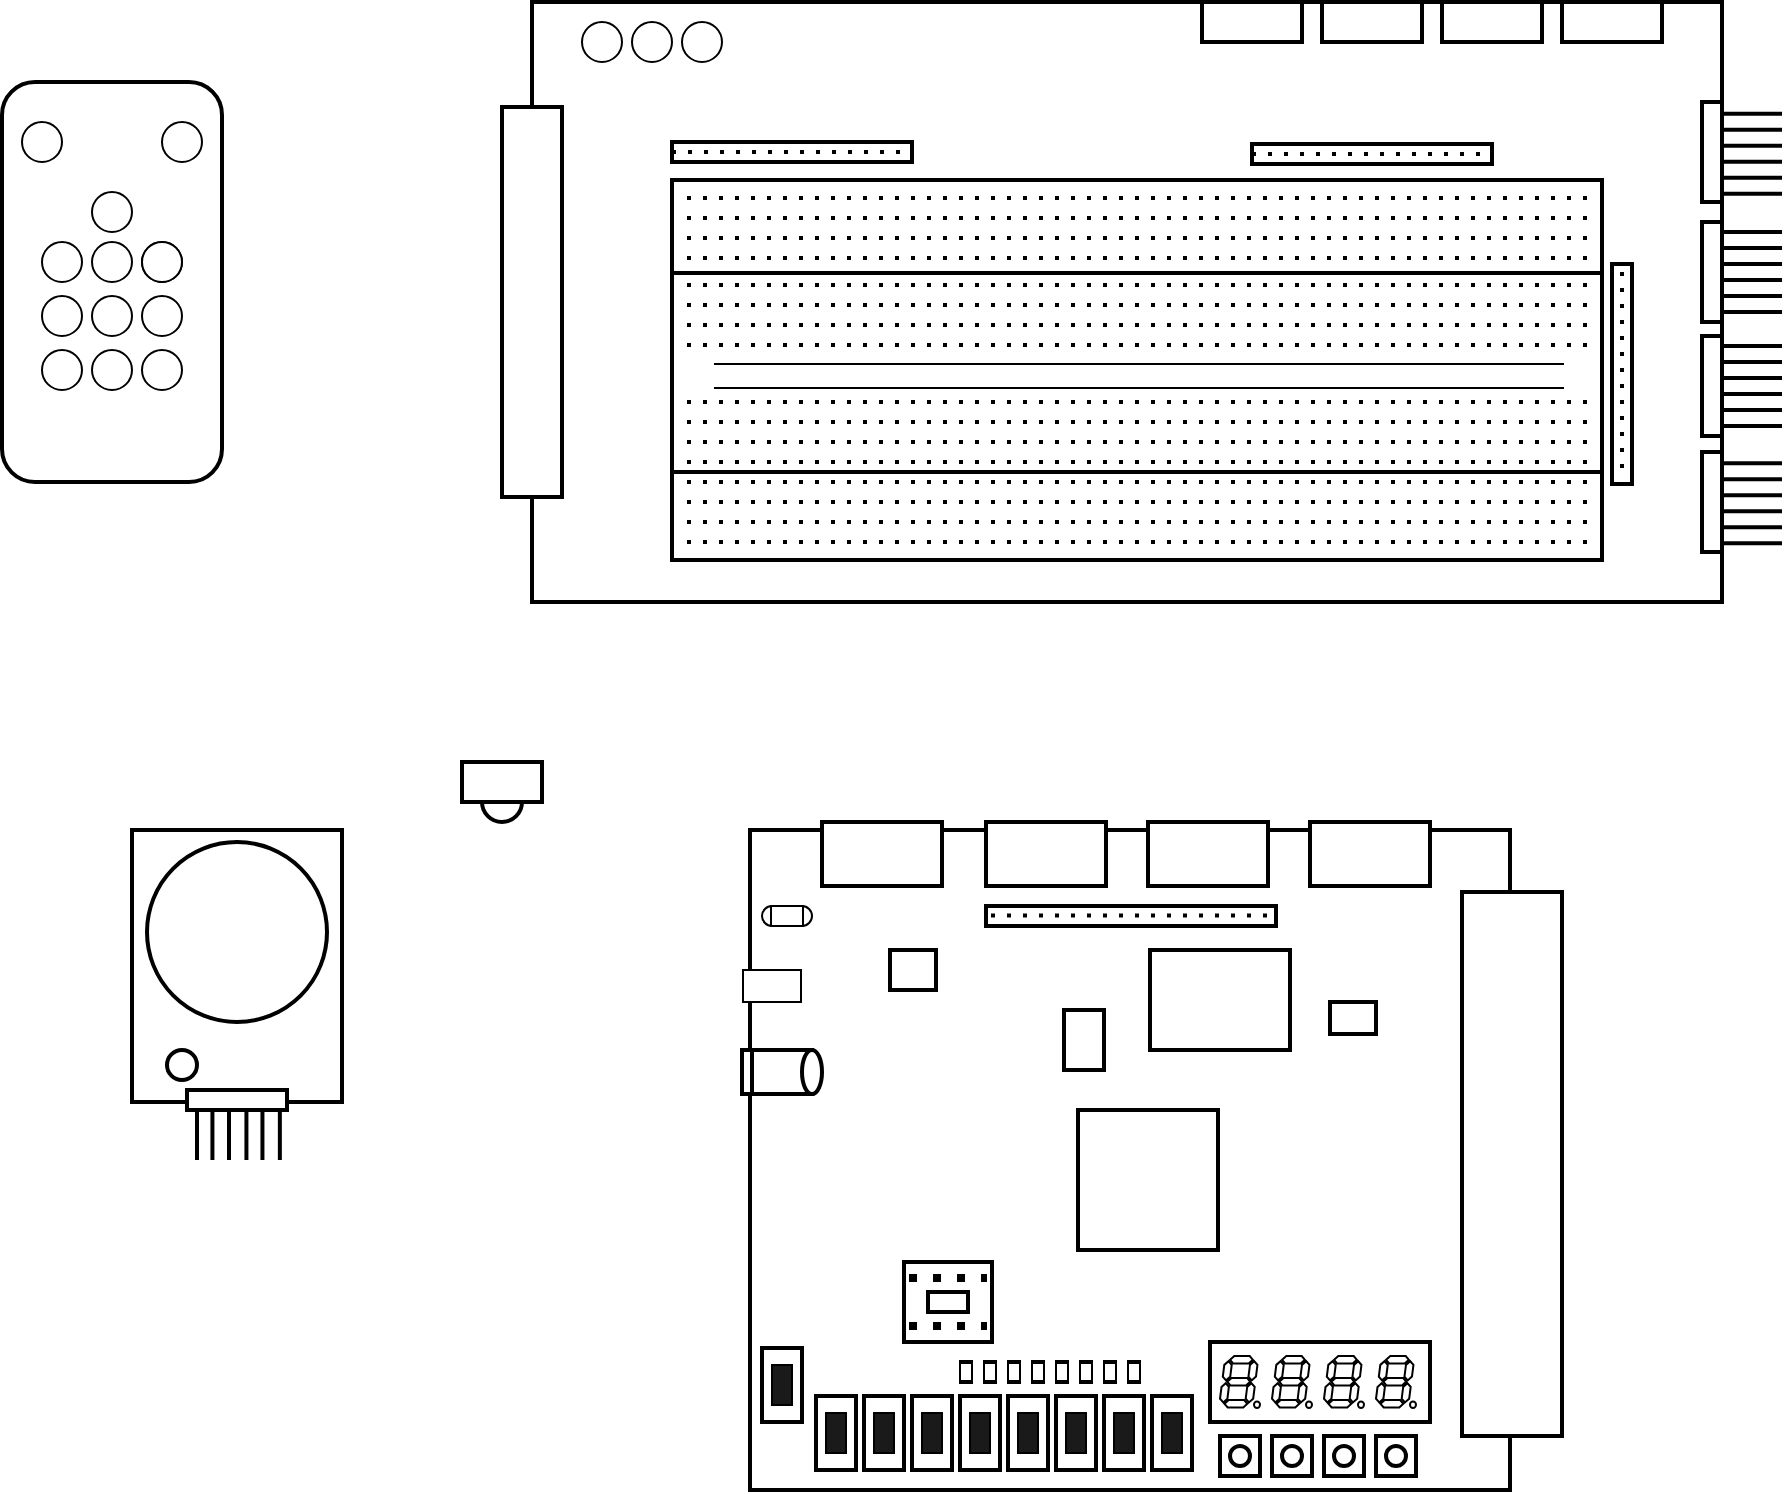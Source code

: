 <mxfile version="13.7.3" type="device" pages="4"><diagram id="9AZmnFY1PLq6B0fBrY1i" name="Components"><mxGraphModel dx="813" dy="470" grid="1" gridSize="10" guides="1" tooltips="1" connect="1" arrows="1" fold="1" page="1" pageScale="1" pageWidth="850" pageHeight="1100" math="0" shadow="0"><root><mxCell id="0"/><mxCell id="1" parent="0"/><mxCell id="tXa_alrOoQikbZJJ1881-194" value="" style="group" vertex="1" connectable="0" parent="1"><mxGeometry x="330" y="480" width="40" height="30" as="geometry"/></mxCell><mxCell id="tXa_alrOoQikbZJJ1881-193" value="" style="ellipse;whiteSpace=wrap;html=1;aspect=fixed;strokeWidth=2;fillColor=#FFFFFF;" vertex="1" parent="tXa_alrOoQikbZJJ1881-194"><mxGeometry x="10" y="10" width="20" height="20" as="geometry"/></mxCell><mxCell id="tXa_alrOoQikbZJJ1881-192" value="" style="rounded=0;whiteSpace=wrap;html=1;strokeWidth=2;fillColor=#FFFFFF;" vertex="1" parent="tXa_alrOoQikbZJJ1881-194"><mxGeometry width="40" height="20" as="geometry"/></mxCell><mxCell id="tXa_alrOoQikbZJJ1881-195" value="" style="group" vertex="1" connectable="0" parent="1"><mxGeometry x="165" y="514" width="105" height="165" as="geometry"/></mxCell><mxCell id="tXa_alrOoQikbZJJ1881-181" value="" style="rounded=0;whiteSpace=wrap;html=1;strokeWidth=2;fillColor=#FFFFFF;" vertex="1" parent="tXa_alrOoQikbZJJ1881-195"><mxGeometry width="105" height="136" as="geometry"/></mxCell><mxCell id="tXa_alrOoQikbZJJ1881-182" value="" style="ellipse;whiteSpace=wrap;html=1;aspect=fixed;strokeWidth=2;fillColor=#FFFFFF;" vertex="1" parent="tXa_alrOoQikbZJJ1881-195"><mxGeometry x="7.5" y="6" width="90" height="90" as="geometry"/></mxCell><mxCell id="tXa_alrOoQikbZJJ1881-183" value="" style="ellipse;whiteSpace=wrap;html=1;aspect=fixed;strokeWidth=2;fillColor=#FFFFFF;" vertex="1" parent="tXa_alrOoQikbZJJ1881-195"><mxGeometry x="17.5" y="110" width="15" height="15" as="geometry"/></mxCell><mxCell id="tXa_alrOoQikbZJJ1881-186" value="" style="endArrow=none;html=1;strokeWidth=2;" edge="1" parent="tXa_alrOoQikbZJJ1881-195"><mxGeometry width="50" height="50" relative="1" as="geometry"><mxPoint x="32.5" y="165" as="sourcePoint"/><mxPoint x="32.5" y="135" as="targetPoint"/></mxGeometry></mxCell><mxCell id="tXa_alrOoQikbZJJ1881-187" value="" style="endArrow=none;html=1;strokeWidth=2;" edge="1" parent="tXa_alrOoQikbZJJ1881-195"><mxGeometry width="50" height="50" relative="1" as="geometry"><mxPoint x="40.21" y="165" as="sourcePoint"/><mxPoint x="40.21" y="135" as="targetPoint"/></mxGeometry></mxCell><mxCell id="tXa_alrOoQikbZJJ1881-188" value="" style="endArrow=none;html=1;strokeWidth=2;" edge="1" parent="tXa_alrOoQikbZJJ1881-195"><mxGeometry width="50" height="50" relative="1" as="geometry"><mxPoint x="48.5" y="165" as="sourcePoint"/><mxPoint x="48.5" y="135" as="targetPoint"/></mxGeometry></mxCell><mxCell id="tXa_alrOoQikbZJJ1881-189" value="" style="endArrow=none;html=1;strokeWidth=2;" edge="1" parent="tXa_alrOoQikbZJJ1881-195"><mxGeometry width="50" height="50" relative="1" as="geometry"><mxPoint x="57.21" y="165" as="sourcePoint"/><mxPoint x="57.21" y="135" as="targetPoint"/></mxGeometry></mxCell><mxCell id="tXa_alrOoQikbZJJ1881-190" value="" style="endArrow=none;html=1;strokeWidth=2;" edge="1" parent="tXa_alrOoQikbZJJ1881-195"><mxGeometry width="50" height="50" relative="1" as="geometry"><mxPoint x="65.22" y="165" as="sourcePoint"/><mxPoint x="65.22" y="135" as="targetPoint"/></mxGeometry></mxCell><mxCell id="tXa_alrOoQikbZJJ1881-191" value="" style="endArrow=none;html=1;strokeWidth=2;" edge="1" parent="tXa_alrOoQikbZJJ1881-195"><mxGeometry width="50" height="50" relative="1" as="geometry"><mxPoint x="73.93" y="165" as="sourcePoint"/><mxPoint x="73.93" y="135" as="targetPoint"/></mxGeometry></mxCell><mxCell id="tXa_alrOoQikbZJJ1881-184" value="" style="rounded=0;whiteSpace=wrap;html=1;strokeWidth=2;fillColor=#FFFFFF;" vertex="1" parent="tXa_alrOoQikbZJJ1881-195"><mxGeometry x="27.5" y="130" width="50" height="10" as="geometry"/></mxCell><mxCell id="tXa_alrOoQikbZJJ1881-196" value="" style="group" vertex="1" connectable="0" parent="1"><mxGeometry x="100" y="140" width="110" height="200" as="geometry"/></mxCell><mxCell id="tXa_alrOoQikbZJJ1881-3" value="" style="rounded=1;whiteSpace=wrap;html=1;strokeWidth=2;" vertex="1" parent="tXa_alrOoQikbZJJ1881-196"><mxGeometry width="110" height="200" as="geometry"/></mxCell><mxCell id="tXa_alrOoQikbZJJ1881-4" value="" style="ellipse;whiteSpace=wrap;html=1;aspect=fixed;" vertex="1" parent="tXa_alrOoQikbZJJ1881-196"><mxGeometry x="10" y="20" width="20" height="20" as="geometry"/></mxCell><mxCell id="tXa_alrOoQikbZJJ1881-5" value="" style="ellipse;whiteSpace=wrap;html=1;aspect=fixed;" vertex="1" parent="tXa_alrOoQikbZJJ1881-196"><mxGeometry x="80" y="20" width="20" height="20" as="geometry"/></mxCell><mxCell id="tXa_alrOoQikbZJJ1881-6" value="" style="ellipse;whiteSpace=wrap;html=1;aspect=fixed;" vertex="1" parent="tXa_alrOoQikbZJJ1881-196"><mxGeometry x="45" y="80" width="20" height="20" as="geometry"/></mxCell><mxCell id="tXa_alrOoQikbZJJ1881-7" value="" style="ellipse;whiteSpace=wrap;html=1;aspect=fixed;" vertex="1" parent="tXa_alrOoQikbZJJ1881-196"><mxGeometry x="45" y="55" width="20" height="20" as="geometry"/></mxCell><mxCell id="tXa_alrOoQikbZJJ1881-8" value="" style="ellipse;whiteSpace=wrap;html=1;aspect=fixed;" vertex="1" parent="tXa_alrOoQikbZJJ1881-196"><mxGeometry x="20" y="80" width="20" height="20" as="geometry"/></mxCell><mxCell id="tXa_alrOoQikbZJJ1881-9" value="" style="ellipse;whiteSpace=wrap;html=1;aspect=fixed;" vertex="1" parent="tXa_alrOoQikbZJJ1881-196"><mxGeometry x="70" y="80" width="20" height="20" as="geometry"/></mxCell><mxCell id="tXa_alrOoQikbZJJ1881-10" value="" style="ellipse;whiteSpace=wrap;html=1;aspect=fixed;" vertex="1" parent="tXa_alrOoQikbZJJ1881-196"><mxGeometry x="70" y="80" width="20" height="20" as="geometry"/></mxCell><mxCell id="tXa_alrOoQikbZJJ1881-11" value="" style="ellipse;whiteSpace=wrap;html=1;aspect=fixed;" vertex="1" parent="tXa_alrOoQikbZJJ1881-196"><mxGeometry x="45" y="107" width="20" height="20" as="geometry"/></mxCell><mxCell id="tXa_alrOoQikbZJJ1881-12" value="" style="ellipse;whiteSpace=wrap;html=1;aspect=fixed;" vertex="1" parent="tXa_alrOoQikbZJJ1881-196"><mxGeometry x="20" y="107" width="20" height="20" as="geometry"/></mxCell><mxCell id="tXa_alrOoQikbZJJ1881-13" value="" style="ellipse;whiteSpace=wrap;html=1;aspect=fixed;" vertex="1" parent="tXa_alrOoQikbZJJ1881-196"><mxGeometry x="70" y="107" width="20" height="20" as="geometry"/></mxCell><mxCell id="tXa_alrOoQikbZJJ1881-14" value="" style="ellipse;whiteSpace=wrap;html=1;aspect=fixed;" vertex="1" parent="tXa_alrOoQikbZJJ1881-196"><mxGeometry x="20" y="134" width="20" height="20" as="geometry"/></mxCell><mxCell id="tXa_alrOoQikbZJJ1881-15" value="" style="ellipse;whiteSpace=wrap;html=1;aspect=fixed;" vertex="1" parent="tXa_alrOoQikbZJJ1881-196"><mxGeometry x="45" y="134" width="20" height="20" as="geometry"/></mxCell><mxCell id="tXa_alrOoQikbZJJ1881-16" value="" style="ellipse;whiteSpace=wrap;html=1;aspect=fixed;" vertex="1" parent="tXa_alrOoQikbZJJ1881-196"><mxGeometry x="70" y="134" width="20" height="20" as="geometry"/></mxCell><mxCell id="tXa_alrOoQikbZJJ1881-197" value="" style="group" vertex="1" connectable="0" parent="1"><mxGeometry x="350" y="100" width="640" height="300" as="geometry"/></mxCell><mxCell id="tXa_alrOoQikbZJJ1881-17" value="" style="rounded=0;whiteSpace=wrap;html=1;strokeWidth=2;" vertex="1" parent="tXa_alrOoQikbZJJ1881-197"><mxGeometry x="15" width="595" height="300" as="geometry"/></mxCell><mxCell id="tXa_alrOoQikbZJJ1881-18" value="" style="rounded=0;whiteSpace=wrap;html=1;strokeWidth=2;" vertex="1" parent="tXa_alrOoQikbZJJ1881-197"><mxGeometry y="52.5" width="30" height="195" as="geometry"/></mxCell><mxCell id="tXa_alrOoQikbZJJ1881-19" value="" style="ellipse;whiteSpace=wrap;html=1;aspect=fixed;" vertex="1" parent="tXa_alrOoQikbZJJ1881-197"><mxGeometry x="40" y="10" width="20" height="20" as="geometry"/></mxCell><mxCell id="tXa_alrOoQikbZJJ1881-20" value="" style="ellipse;whiteSpace=wrap;html=1;aspect=fixed;" vertex="1" parent="tXa_alrOoQikbZJJ1881-197"><mxGeometry x="65" y="10" width="20" height="20" as="geometry"/></mxCell><mxCell id="tXa_alrOoQikbZJJ1881-21" value="" style="ellipse;whiteSpace=wrap;html=1;aspect=fixed;" vertex="1" parent="tXa_alrOoQikbZJJ1881-197"><mxGeometry x="90" y="10" width="20" height="20" as="geometry"/></mxCell><mxCell id="tXa_alrOoQikbZJJ1881-22" value="" style="rounded=0;whiteSpace=wrap;html=1;strokeWidth=2;" vertex="1" parent="tXa_alrOoQikbZJJ1881-197"><mxGeometry x="85" y="89" width="465" height="190" as="geometry"/></mxCell><mxCell id="tXa_alrOoQikbZJJ1881-23" value="" style="endArrow=none;html=1;" edge="1" parent="tXa_alrOoQikbZJJ1881-197"><mxGeometry width="50" height="50" relative="1" as="geometry"><mxPoint x="106" y="181" as="sourcePoint"/><mxPoint x="531" y="181" as="targetPoint"/></mxGeometry></mxCell><mxCell id="tXa_alrOoQikbZJJ1881-24" value="" style="endArrow=none;html=1;" edge="1" parent="tXa_alrOoQikbZJJ1881-197"><mxGeometry width="50" height="50" relative="1" as="geometry"><mxPoint x="106" y="193" as="sourcePoint"/><mxPoint x="531" y="193" as="targetPoint"/></mxGeometry></mxCell><mxCell id="tXa_alrOoQikbZJJ1881-25" value="" style="endArrow=none;dashed=1;html=1;dashPattern=1 3;strokeWidth=2;" edge="1" parent="tXa_alrOoQikbZJJ1881-197"><mxGeometry width="50" height="50" relative="1" as="geometry"><mxPoint x="92.5" y="98" as="sourcePoint"/><mxPoint x="542.5" y="98" as="targetPoint"/></mxGeometry></mxCell><mxCell id="tXa_alrOoQikbZJJ1881-26" value="" style="endArrow=none;dashed=1;html=1;dashPattern=1 3;strokeWidth=2;" edge="1" parent="tXa_alrOoQikbZJJ1881-197"><mxGeometry width="50" height="50" relative="1" as="geometry"><mxPoint x="92.5" y="108" as="sourcePoint"/><mxPoint x="542.5" y="108" as="targetPoint"/></mxGeometry></mxCell><mxCell id="tXa_alrOoQikbZJJ1881-27" value="" style="endArrow=none;dashed=1;html=1;dashPattern=1 3;strokeWidth=2;" edge="1" parent="tXa_alrOoQikbZJJ1881-197"><mxGeometry width="50" height="50" relative="1" as="geometry"><mxPoint x="92.5" y="118" as="sourcePoint"/><mxPoint x="542.5" y="118" as="targetPoint"/></mxGeometry></mxCell><mxCell id="tXa_alrOoQikbZJJ1881-28" value="" style="endArrow=none;dashed=1;html=1;dashPattern=1 3;strokeWidth=2;" edge="1" parent="tXa_alrOoQikbZJJ1881-197"><mxGeometry width="50" height="50" relative="1" as="geometry"><mxPoint x="92.5" y="128" as="sourcePoint"/><mxPoint x="542.5" y="128" as="targetPoint"/></mxGeometry></mxCell><mxCell id="tXa_alrOoQikbZJJ1881-29" value="" style="endArrow=none;dashed=1;html=1;dashPattern=1 3;strokeWidth=2;" edge="1" parent="tXa_alrOoQikbZJJ1881-197"><mxGeometry width="50" height="50" relative="1" as="geometry"><mxPoint x="92.5" y="240" as="sourcePoint"/><mxPoint x="542.5" y="240" as="targetPoint"/></mxGeometry></mxCell><mxCell id="tXa_alrOoQikbZJJ1881-30" value="" style="endArrow=none;dashed=1;html=1;dashPattern=1 3;strokeWidth=2;" edge="1" parent="tXa_alrOoQikbZJJ1881-197"><mxGeometry width="50" height="50" relative="1" as="geometry"><mxPoint x="92.5" y="250" as="sourcePoint"/><mxPoint x="542.5" y="250" as="targetPoint"/></mxGeometry></mxCell><mxCell id="tXa_alrOoQikbZJJ1881-31" value="" style="endArrow=none;dashed=1;html=1;dashPattern=1 3;strokeWidth=2;" edge="1" parent="tXa_alrOoQikbZJJ1881-197"><mxGeometry width="50" height="50" relative="1" as="geometry"><mxPoint x="92.5" y="260" as="sourcePoint"/><mxPoint x="542.5" y="260" as="targetPoint"/></mxGeometry></mxCell><mxCell id="tXa_alrOoQikbZJJ1881-32" value="" style="endArrow=none;dashed=1;html=1;dashPattern=1 3;strokeWidth=2;" edge="1" parent="tXa_alrOoQikbZJJ1881-197"><mxGeometry width="50" height="50" relative="1" as="geometry"><mxPoint x="92.5" y="270" as="sourcePoint"/><mxPoint x="542.5" y="270" as="targetPoint"/></mxGeometry></mxCell><mxCell id="tXa_alrOoQikbZJJ1881-33" value="" style="endArrow=none;dashed=1;html=1;dashPattern=1 3;strokeWidth=2;" edge="1" parent="tXa_alrOoQikbZJJ1881-197"><mxGeometry width="50" height="50" relative="1" as="geometry"><mxPoint x="92.5" y="141.5" as="sourcePoint"/><mxPoint x="542.5" y="141.5" as="targetPoint"/></mxGeometry></mxCell><mxCell id="tXa_alrOoQikbZJJ1881-34" value="" style="endArrow=none;dashed=1;html=1;dashPattern=1 3;strokeWidth=2;" edge="1" parent="tXa_alrOoQikbZJJ1881-197"><mxGeometry width="50" height="50" relative="1" as="geometry"><mxPoint x="92.5" y="151.5" as="sourcePoint"/><mxPoint x="542.5" y="151.5" as="targetPoint"/></mxGeometry></mxCell><mxCell id="tXa_alrOoQikbZJJ1881-35" value="" style="endArrow=none;dashed=1;html=1;dashPattern=1 3;strokeWidth=2;" edge="1" parent="tXa_alrOoQikbZJJ1881-197"><mxGeometry width="50" height="50" relative="1" as="geometry"><mxPoint x="92.5" y="161.5" as="sourcePoint"/><mxPoint x="542.5" y="161.5" as="targetPoint"/></mxGeometry></mxCell><mxCell id="tXa_alrOoQikbZJJ1881-36" value="" style="endArrow=none;dashed=1;html=1;dashPattern=1 3;strokeWidth=2;" edge="1" parent="tXa_alrOoQikbZJJ1881-197"><mxGeometry width="50" height="50" relative="1" as="geometry"><mxPoint x="92.5" y="171.5" as="sourcePoint"/><mxPoint x="542.5" y="171.5" as="targetPoint"/></mxGeometry></mxCell><mxCell id="tXa_alrOoQikbZJJ1881-37" value="" style="endArrow=none;dashed=1;html=1;dashPattern=1 3;strokeWidth=2;" edge="1" parent="tXa_alrOoQikbZJJ1881-197"><mxGeometry width="50" height="50" relative="1" as="geometry"><mxPoint x="92.5" y="200" as="sourcePoint"/><mxPoint x="542.5" y="200" as="targetPoint"/></mxGeometry></mxCell><mxCell id="tXa_alrOoQikbZJJ1881-38" value="" style="endArrow=none;dashed=1;html=1;dashPattern=1 3;strokeWidth=2;" edge="1" parent="tXa_alrOoQikbZJJ1881-197"><mxGeometry width="50" height="50" relative="1" as="geometry"><mxPoint x="92.5" y="210" as="sourcePoint"/><mxPoint x="542.5" y="210" as="targetPoint"/></mxGeometry></mxCell><mxCell id="tXa_alrOoQikbZJJ1881-39" value="" style="endArrow=none;dashed=1;html=1;dashPattern=1 3;strokeWidth=2;" edge="1" parent="tXa_alrOoQikbZJJ1881-197"><mxGeometry width="50" height="50" relative="1" as="geometry"><mxPoint x="92.5" y="220" as="sourcePoint"/><mxPoint x="542.5" y="220" as="targetPoint"/></mxGeometry></mxCell><mxCell id="tXa_alrOoQikbZJJ1881-40" value="" style="endArrow=none;dashed=1;html=1;dashPattern=1 3;strokeWidth=2;" edge="1" parent="tXa_alrOoQikbZJJ1881-197"><mxGeometry width="50" height="50" relative="1" as="geometry"><mxPoint x="92.5" y="230" as="sourcePoint"/><mxPoint x="542.5" y="230" as="targetPoint"/></mxGeometry></mxCell><mxCell id="tXa_alrOoQikbZJJ1881-41" value="" style="endArrow=none;html=1;strokeWidth=2;endSize=6;" edge="1" parent="tXa_alrOoQikbZJJ1881-197"><mxGeometry width="50" height="50" relative="1" as="geometry"><mxPoint x="85" y="135.5" as="sourcePoint"/><mxPoint x="550" y="135.5" as="targetPoint"/></mxGeometry></mxCell><mxCell id="tXa_alrOoQikbZJJ1881-42" value="" style="endArrow=none;html=1;strokeWidth=2;endSize=6;" edge="1" parent="tXa_alrOoQikbZJJ1881-197"><mxGeometry width="50" height="50" relative="1" as="geometry"><mxPoint x="85" y="235" as="sourcePoint"/><mxPoint x="550" y="235" as="targetPoint"/></mxGeometry></mxCell><mxCell id="tXa_alrOoQikbZJJ1881-43" value="" style="rounded=0;whiteSpace=wrap;html=1;strokeWidth=2;" vertex="1" parent="tXa_alrOoQikbZJJ1881-197"><mxGeometry x="350" width="50" height="20" as="geometry"/></mxCell><mxCell id="tXa_alrOoQikbZJJ1881-44" value="" style="rounded=0;whiteSpace=wrap;html=1;strokeWidth=2;" vertex="1" parent="tXa_alrOoQikbZJJ1881-197"><mxGeometry x="410" width="50" height="20" as="geometry"/></mxCell><mxCell id="tXa_alrOoQikbZJJ1881-45" value="" style="rounded=0;whiteSpace=wrap;html=1;strokeWidth=2;" vertex="1" parent="tXa_alrOoQikbZJJ1881-197"><mxGeometry x="470" width="50" height="20" as="geometry"/></mxCell><mxCell id="tXa_alrOoQikbZJJ1881-46" value="" style="rounded=0;whiteSpace=wrap;html=1;strokeWidth=2;" vertex="1" parent="tXa_alrOoQikbZJJ1881-197"><mxGeometry x="530" width="50" height="20" as="geometry"/></mxCell><mxCell id="tXa_alrOoQikbZJJ1881-47" value="" style="rounded=0;whiteSpace=wrap;html=1;strokeWidth=2;" vertex="1" parent="tXa_alrOoQikbZJJ1881-197"><mxGeometry x="85" y="70" width="120" height="10" as="geometry"/></mxCell><mxCell id="tXa_alrOoQikbZJJ1881-48" value="" style="endArrow=none;dashed=1;html=1;dashPattern=1 3;strokeWidth=2;" edge="1" parent="tXa_alrOoQikbZJJ1881-197"><mxGeometry width="50" height="50" relative="1" as="geometry"><mxPoint x="85" y="75" as="sourcePoint"/><mxPoint x="205" y="75" as="targetPoint"/></mxGeometry></mxCell><mxCell id="tXa_alrOoQikbZJJ1881-49" value="" style="rounded=0;whiteSpace=wrap;html=1;strokeWidth=2;" vertex="1" parent="tXa_alrOoQikbZJJ1881-197"><mxGeometry x="375" y="71" width="120" height="10" as="geometry"/></mxCell><mxCell id="tXa_alrOoQikbZJJ1881-50" value="" style="endArrow=none;dashed=1;html=1;dashPattern=1 3;strokeWidth=2;" edge="1" parent="tXa_alrOoQikbZJJ1881-197"><mxGeometry width="50" height="50" relative="1" as="geometry"><mxPoint x="375" y="76" as="sourcePoint"/><mxPoint x="495" y="76" as="targetPoint"/></mxGeometry></mxCell><mxCell id="tXa_alrOoQikbZJJ1881-53" value="" style="rounded=0;whiteSpace=wrap;html=1;strokeWidth=2;" vertex="1" parent="tXa_alrOoQikbZJJ1881-197"><mxGeometry x="555" y="131" width="10" height="110" as="geometry"/></mxCell><mxCell id="tXa_alrOoQikbZJJ1881-54" value="" style="endArrow=none;dashed=1;html=1;dashPattern=1 3;strokeWidth=2;" edge="1" parent="tXa_alrOoQikbZJJ1881-197"><mxGeometry width="50" height="50" relative="1" as="geometry"><mxPoint x="560" y="135" as="sourcePoint"/><mxPoint x="560" y="235" as="targetPoint"/></mxGeometry></mxCell><mxCell id="tXa_alrOoQikbZJJ1881-55" value="" style="rounded=0;whiteSpace=wrap;html=1;strokeWidth=2;" vertex="1" parent="tXa_alrOoQikbZJJ1881-197"><mxGeometry x="600" y="50" width="10" height="50" as="geometry"/></mxCell><mxCell id="tXa_alrOoQikbZJJ1881-56" value="" style="rounded=0;whiteSpace=wrap;html=1;strokeWidth=2;" vertex="1" parent="tXa_alrOoQikbZJJ1881-197"><mxGeometry x="600" y="110" width="10" height="50" as="geometry"/></mxCell><mxCell id="tXa_alrOoQikbZJJ1881-57" value="" style="rounded=0;whiteSpace=wrap;html=1;strokeWidth=2;" vertex="1" parent="tXa_alrOoQikbZJJ1881-197"><mxGeometry x="600" y="167" width="10" height="50" as="geometry"/></mxCell><mxCell id="tXa_alrOoQikbZJJ1881-58" value="" style="rounded=0;whiteSpace=wrap;html=1;strokeWidth=2;" vertex="1" parent="tXa_alrOoQikbZJJ1881-197"><mxGeometry x="600" y="225" width="10" height="50" as="geometry"/></mxCell><mxCell id="tXa_alrOoQikbZJJ1881-64" value="" style="endArrow=none;html=1;strokeWidth=2;" edge="1" parent="tXa_alrOoQikbZJJ1881-197"><mxGeometry width="50" height="50" relative="1" as="geometry"><mxPoint x="610" y="230.66" as="sourcePoint"/><mxPoint x="640" y="230.66" as="targetPoint"/></mxGeometry></mxCell><mxCell id="tXa_alrOoQikbZJJ1881-65" value="" style="endArrow=none;html=1;strokeWidth=2;" edge="1" parent="tXa_alrOoQikbZJJ1881-197"><mxGeometry width="50" height="50" relative="1" as="geometry"><mxPoint x="610" y="238.66" as="sourcePoint"/><mxPoint x="640" y="238.66" as="targetPoint"/></mxGeometry></mxCell><mxCell id="tXa_alrOoQikbZJJ1881-66" value="" style="endArrow=none;html=1;strokeWidth=2;" edge="1" parent="tXa_alrOoQikbZJJ1881-197"><mxGeometry width="50" height="50" relative="1" as="geometry"><mxPoint x="610" y="246.66" as="sourcePoint"/><mxPoint x="640" y="246.66" as="targetPoint"/></mxGeometry></mxCell><mxCell id="tXa_alrOoQikbZJJ1881-67" value="" style="endArrow=none;html=1;strokeWidth=2;" edge="1" parent="tXa_alrOoQikbZJJ1881-197"><mxGeometry width="50" height="50" relative="1" as="geometry"><mxPoint x="610" y="254.66" as="sourcePoint"/><mxPoint x="640" y="254.66" as="targetPoint"/></mxGeometry></mxCell><mxCell id="tXa_alrOoQikbZJJ1881-69" value="" style="endArrow=none;html=1;strokeWidth=2;" edge="1" parent="tXa_alrOoQikbZJJ1881-197"><mxGeometry width="50" height="50" relative="1" as="geometry"><mxPoint x="610" y="262.66" as="sourcePoint"/><mxPoint x="640" y="262.66" as="targetPoint"/></mxGeometry></mxCell><mxCell id="tXa_alrOoQikbZJJ1881-70" value="" style="endArrow=none;html=1;strokeWidth=2;" edge="1" parent="tXa_alrOoQikbZJJ1881-197"><mxGeometry width="50" height="50" relative="1" as="geometry"><mxPoint x="610" y="270.66" as="sourcePoint"/><mxPoint x="640" y="270.66" as="targetPoint"/></mxGeometry></mxCell><mxCell id="tXa_alrOoQikbZJJ1881-71" value="" style="endArrow=none;html=1;strokeWidth=2;" edge="1" parent="tXa_alrOoQikbZJJ1881-197"><mxGeometry width="50" height="50" relative="1" as="geometry"><mxPoint x="610" y="172" as="sourcePoint"/><mxPoint x="640" y="172" as="targetPoint"/></mxGeometry></mxCell><mxCell id="tXa_alrOoQikbZJJ1881-72" value="" style="endArrow=none;html=1;strokeWidth=2;" edge="1" parent="tXa_alrOoQikbZJJ1881-197"><mxGeometry width="50" height="50" relative="1" as="geometry"><mxPoint x="610" y="180" as="sourcePoint"/><mxPoint x="640" y="180" as="targetPoint"/></mxGeometry></mxCell><mxCell id="tXa_alrOoQikbZJJ1881-73" value="" style="endArrow=none;html=1;strokeWidth=2;" edge="1" parent="tXa_alrOoQikbZJJ1881-197"><mxGeometry width="50" height="50" relative="1" as="geometry"><mxPoint x="610" y="188" as="sourcePoint"/><mxPoint x="640" y="188" as="targetPoint"/></mxGeometry></mxCell><mxCell id="tXa_alrOoQikbZJJ1881-74" value="" style="endArrow=none;html=1;strokeWidth=2;" edge="1" parent="tXa_alrOoQikbZJJ1881-197"><mxGeometry width="50" height="50" relative="1" as="geometry"><mxPoint x="610" y="196" as="sourcePoint"/><mxPoint x="640" y="196" as="targetPoint"/></mxGeometry></mxCell><mxCell id="tXa_alrOoQikbZJJ1881-75" value="" style="endArrow=none;html=1;strokeWidth=2;" edge="1" parent="tXa_alrOoQikbZJJ1881-197"><mxGeometry width="50" height="50" relative="1" as="geometry"><mxPoint x="610" y="204" as="sourcePoint"/><mxPoint x="640" y="204" as="targetPoint"/></mxGeometry></mxCell><mxCell id="tXa_alrOoQikbZJJ1881-76" value="" style="endArrow=none;html=1;strokeWidth=2;" edge="1" parent="tXa_alrOoQikbZJJ1881-197"><mxGeometry width="50" height="50" relative="1" as="geometry"><mxPoint x="610" y="212" as="sourcePoint"/><mxPoint x="640" y="212" as="targetPoint"/></mxGeometry></mxCell><mxCell id="tXa_alrOoQikbZJJ1881-77" value="" style="endArrow=none;html=1;strokeWidth=2;" edge="1" parent="tXa_alrOoQikbZJJ1881-197"><mxGeometry width="50" height="50" relative="1" as="geometry"><mxPoint x="610" y="115" as="sourcePoint"/><mxPoint x="640" y="115" as="targetPoint"/></mxGeometry></mxCell><mxCell id="tXa_alrOoQikbZJJ1881-78" value="" style="endArrow=none;html=1;strokeWidth=2;" edge="1" parent="tXa_alrOoQikbZJJ1881-197"><mxGeometry width="50" height="50" relative="1" as="geometry"><mxPoint x="610" y="123" as="sourcePoint"/><mxPoint x="640" y="123" as="targetPoint"/></mxGeometry></mxCell><mxCell id="tXa_alrOoQikbZJJ1881-79" value="" style="endArrow=none;html=1;strokeWidth=2;" edge="1" parent="tXa_alrOoQikbZJJ1881-197"><mxGeometry width="50" height="50" relative="1" as="geometry"><mxPoint x="610" y="131" as="sourcePoint"/><mxPoint x="640" y="131" as="targetPoint"/></mxGeometry></mxCell><mxCell id="tXa_alrOoQikbZJJ1881-80" value="" style="endArrow=none;html=1;strokeWidth=2;" edge="1" parent="tXa_alrOoQikbZJJ1881-197"><mxGeometry width="50" height="50" relative="1" as="geometry"><mxPoint x="610" y="139" as="sourcePoint"/><mxPoint x="640" y="139" as="targetPoint"/></mxGeometry></mxCell><mxCell id="tXa_alrOoQikbZJJ1881-81" value="" style="endArrow=none;html=1;strokeWidth=2;" edge="1" parent="tXa_alrOoQikbZJJ1881-197"><mxGeometry width="50" height="50" relative="1" as="geometry"><mxPoint x="610" y="147" as="sourcePoint"/><mxPoint x="640" y="147" as="targetPoint"/></mxGeometry></mxCell><mxCell id="tXa_alrOoQikbZJJ1881-82" value="" style="endArrow=none;html=1;strokeWidth=2;" edge="1" parent="tXa_alrOoQikbZJJ1881-197"><mxGeometry width="50" height="50" relative="1" as="geometry"><mxPoint x="610" y="155" as="sourcePoint"/><mxPoint x="640" y="155" as="targetPoint"/></mxGeometry></mxCell><mxCell id="tXa_alrOoQikbZJJ1881-83" value="" style="endArrow=none;html=1;strokeWidth=2;" edge="1" parent="tXa_alrOoQikbZJJ1881-197"><mxGeometry width="50" height="50" relative="1" as="geometry"><mxPoint x="610" y="55.83" as="sourcePoint"/><mxPoint x="640" y="55.83" as="targetPoint"/></mxGeometry></mxCell><mxCell id="tXa_alrOoQikbZJJ1881-84" value="" style="endArrow=none;html=1;strokeWidth=2;" edge="1" parent="tXa_alrOoQikbZJJ1881-197"><mxGeometry width="50" height="50" relative="1" as="geometry"><mxPoint x="610" y="63.83" as="sourcePoint"/><mxPoint x="640" y="63.83" as="targetPoint"/></mxGeometry></mxCell><mxCell id="tXa_alrOoQikbZJJ1881-85" value="" style="endArrow=none;html=1;strokeWidth=2;" edge="1" parent="tXa_alrOoQikbZJJ1881-197"><mxGeometry width="50" height="50" relative="1" as="geometry"><mxPoint x="610" y="71.83" as="sourcePoint"/><mxPoint x="640" y="71.83" as="targetPoint"/></mxGeometry></mxCell><mxCell id="tXa_alrOoQikbZJJ1881-86" value="" style="endArrow=none;html=1;strokeWidth=2;" edge="1" parent="tXa_alrOoQikbZJJ1881-197"><mxGeometry width="50" height="50" relative="1" as="geometry"><mxPoint x="610" y="79.83" as="sourcePoint"/><mxPoint x="640" y="79.83" as="targetPoint"/></mxGeometry></mxCell><mxCell id="tXa_alrOoQikbZJJ1881-87" value="" style="endArrow=none;html=1;strokeWidth=2;" edge="1" parent="tXa_alrOoQikbZJJ1881-197"><mxGeometry width="50" height="50" relative="1" as="geometry"><mxPoint x="610" y="87.83" as="sourcePoint"/><mxPoint x="640" y="87.83" as="targetPoint"/></mxGeometry></mxCell><mxCell id="tXa_alrOoQikbZJJ1881-88" value="" style="endArrow=none;html=1;strokeWidth=2;" edge="1" parent="tXa_alrOoQikbZJJ1881-197"><mxGeometry width="50" height="50" relative="1" as="geometry"><mxPoint x="610" y="95.83" as="sourcePoint"/><mxPoint x="640" y="95.83" as="targetPoint"/></mxGeometry></mxCell><mxCell id="sGymh8Shc3EywxP6117h-5" value="" style="group" vertex="1" connectable="0" parent="1"><mxGeometry x="470" y="510" width="410" height="334" as="geometry"/></mxCell><mxCell id="tXa_alrOoQikbZJJ1881-198" value="" style="group" vertex="1" connectable="0" parent="sGymh8Shc3EywxP6117h-5"><mxGeometry width="410" height="334" as="geometry"/></mxCell><mxCell id="tXa_alrOoQikbZJJ1881-90" value="" style="rounded=0;whiteSpace=wrap;html=1;strokeWidth=2;" vertex="1" parent="tXa_alrOoQikbZJJ1881-198"><mxGeometry x="4" y="4" width="380" height="330" as="geometry"/></mxCell><mxCell id="tXa_alrOoQikbZJJ1881-91" value="" style="rounded=0;whiteSpace=wrap;html=1;strokeWidth=2;" vertex="1" parent="tXa_alrOoQikbZJJ1881-198"><mxGeometry x="40" width="60" height="32" as="geometry"/></mxCell><mxCell id="tXa_alrOoQikbZJJ1881-95" value="" style="rounded=0;whiteSpace=wrap;html=1;strokeWidth=2;" vertex="1" parent="tXa_alrOoQikbZJJ1881-198"><mxGeometry x="122" width="60" height="32" as="geometry"/></mxCell><mxCell id="tXa_alrOoQikbZJJ1881-96" value="" style="rounded=0;whiteSpace=wrap;html=1;strokeWidth=2;" vertex="1" parent="tXa_alrOoQikbZJJ1881-198"><mxGeometry x="284" width="60" height="32" as="geometry"/></mxCell><mxCell id="tXa_alrOoQikbZJJ1881-97" value="" style="rounded=0;whiteSpace=wrap;html=1;strokeWidth=2;" vertex="1" parent="tXa_alrOoQikbZJJ1881-198"><mxGeometry x="203" width="60" height="32" as="geometry"/></mxCell><mxCell id="tXa_alrOoQikbZJJ1881-98" value="" style="rounded=0;whiteSpace=wrap;html=1;strokeWidth=2;" vertex="1" parent="tXa_alrOoQikbZJJ1881-198"><mxGeometry x="168" y="144" width="70" height="70" as="geometry"/></mxCell><mxCell id="tXa_alrOoQikbZJJ1881-99" value="" style="rounded=0;whiteSpace=wrap;html=1;strokeWidth=2;" vertex="1" parent="tXa_alrOoQikbZJJ1881-198"><mxGeometry x="122" y="42" width="145" height="10" as="geometry"/></mxCell><mxCell id="tXa_alrOoQikbZJJ1881-100" value="" style="endArrow=none;dashed=1;html=1;dashPattern=1 3;strokeWidth=2;" edge="1" parent="tXa_alrOoQikbZJJ1881-198"><mxGeometry width="50" height="50" relative="1" as="geometry"><mxPoint x="124.5" y="46.76" as="sourcePoint"/><mxPoint x="264.5" y="46.76" as="targetPoint"/></mxGeometry></mxCell><mxCell id="tXa_alrOoQikbZJJ1881-101" value="" style="rounded=0;whiteSpace=wrap;html=1;strokeWidth=2;" vertex="1" parent="tXa_alrOoQikbZJJ1881-198"><mxGeometry x="204" y="64" width="70" height="50" as="geometry"/></mxCell><mxCell id="tXa_alrOoQikbZJJ1881-120" value="" style="rounded=0;whiteSpace=wrap;html=1;strokeWidth=2;" vertex="1" parent="tXa_alrOoQikbZJJ1881-198"><mxGeometry x="10" y="263" width="20" height="37" as="geometry"/></mxCell><mxCell id="tXa_alrOoQikbZJJ1881-121" value="" style="rounded=0;whiteSpace=wrap;html=1;strokeWidth=2;" vertex="1" parent="tXa_alrOoQikbZJJ1881-198"><mxGeometry x="37" y="287" width="20" height="37" as="geometry"/></mxCell><mxCell id="tXa_alrOoQikbZJJ1881-122" value="" style="rounded=0;whiteSpace=wrap;html=1;strokeWidth=2;" vertex="1" parent="tXa_alrOoQikbZJJ1881-198"><mxGeometry x="61" y="287" width="20" height="37" as="geometry"/></mxCell><mxCell id="tXa_alrOoQikbZJJ1881-123" value="" style="rounded=0;whiteSpace=wrap;html=1;strokeWidth=2;" vertex="1" parent="tXa_alrOoQikbZJJ1881-198"><mxGeometry x="85" y="287" width="20" height="37" as="geometry"/></mxCell><mxCell id="tXa_alrOoQikbZJJ1881-124" value="" style="rounded=0;whiteSpace=wrap;html=1;strokeWidth=2;" vertex="1" parent="tXa_alrOoQikbZJJ1881-198"><mxGeometry x="109" y="287" width="20" height="37" as="geometry"/></mxCell><mxCell id="tXa_alrOoQikbZJJ1881-125" value="" style="rounded=0;whiteSpace=wrap;html=1;strokeWidth=2;" vertex="1" parent="tXa_alrOoQikbZJJ1881-198"><mxGeometry x="133" y="287" width="20" height="37" as="geometry"/></mxCell><mxCell id="tXa_alrOoQikbZJJ1881-126" value="" style="rounded=0;whiteSpace=wrap;html=1;strokeWidth=2;" vertex="1" parent="tXa_alrOoQikbZJJ1881-198"><mxGeometry x="157" y="287" width="20" height="37" as="geometry"/></mxCell><mxCell id="tXa_alrOoQikbZJJ1881-127" value="" style="rounded=0;whiteSpace=wrap;html=1;strokeWidth=2;" vertex="1" parent="tXa_alrOoQikbZJJ1881-198"><mxGeometry x="181" y="287" width="20" height="37" as="geometry"/></mxCell><mxCell id="tXa_alrOoQikbZJJ1881-128" value="" style="rounded=0;whiteSpace=wrap;html=1;strokeWidth=2;" vertex="1" parent="tXa_alrOoQikbZJJ1881-198"><mxGeometry x="205" y="287" width="20" height="37" as="geometry"/></mxCell><mxCell id="tXa_alrOoQikbZJJ1881-130" value="" style="rounded=0;whiteSpace=wrap;html=1;strokeWidth=2;" vertex="1" parent="tXa_alrOoQikbZJJ1881-198"><mxGeometry x="360" y="35" width="50" height="272" as="geometry"/></mxCell><mxCell id="tXa_alrOoQikbZJJ1881-131" value="" style="rounded=0;whiteSpace=wrap;html=1;strokeWidth=2;" vertex="1" parent="tXa_alrOoQikbZJJ1881-198"><mxGeometry x="161" y="94" width="20" height="30" as="geometry"/></mxCell><mxCell id="tXa_alrOoQikbZJJ1881-132" value="" style="rounded=0;whiteSpace=wrap;html=1;strokeWidth=2;" vertex="1" parent="tXa_alrOoQikbZJJ1881-198"><mxGeometry x="74" y="64" width="23" height="20" as="geometry"/></mxCell><mxCell id="tXa_alrOoQikbZJJ1881-133" value="" style="rounded=0;whiteSpace=wrap;html=1;strokeWidth=2;" vertex="1" parent="tXa_alrOoQikbZJJ1881-198"><mxGeometry x="294" y="90" width="23" height="16" as="geometry"/></mxCell><mxCell id="tXa_alrOoQikbZJJ1881-134" value="" style="rounded=0;whiteSpace=wrap;html=1;strokeWidth=2;" vertex="1" parent="tXa_alrOoQikbZJJ1881-198"><mxGeometry x="234" y="260" width="110" height="40" as="geometry"/></mxCell><mxCell id="tXa_alrOoQikbZJJ1881-135" value="" style="whiteSpace=wrap;html=1;aspect=fixed;strokeWidth=2;" vertex="1" parent="tXa_alrOoQikbZJJ1881-198"><mxGeometry x="239" y="307" width="20" height="20" as="geometry"/></mxCell><mxCell id="tXa_alrOoQikbZJJ1881-136" value="" style="ellipse;whiteSpace=wrap;html=1;aspect=fixed;strokeWidth=2;" vertex="1" parent="tXa_alrOoQikbZJJ1881-198"><mxGeometry x="244" y="312" width="10" height="10" as="geometry"/></mxCell><mxCell id="tXa_alrOoQikbZJJ1881-137" value="" style="whiteSpace=wrap;html=1;aspect=fixed;strokeWidth=2;" vertex="1" parent="tXa_alrOoQikbZJJ1881-198"><mxGeometry x="265" y="307" width="20" height="20" as="geometry"/></mxCell><mxCell id="tXa_alrOoQikbZJJ1881-138" value="" style="ellipse;whiteSpace=wrap;html=1;aspect=fixed;strokeWidth=2;" vertex="1" parent="tXa_alrOoQikbZJJ1881-198"><mxGeometry x="270" y="312" width="10" height="10" as="geometry"/></mxCell><mxCell id="tXa_alrOoQikbZJJ1881-139" value="" style="whiteSpace=wrap;html=1;aspect=fixed;strokeWidth=2;" vertex="1" parent="tXa_alrOoQikbZJJ1881-198"><mxGeometry x="291" y="307" width="20" height="20" as="geometry"/></mxCell><mxCell id="tXa_alrOoQikbZJJ1881-140" value="" style="ellipse;whiteSpace=wrap;html=1;aspect=fixed;strokeWidth=2;" vertex="1" parent="tXa_alrOoQikbZJJ1881-198"><mxGeometry x="296" y="312" width="10" height="10" as="geometry"/></mxCell><mxCell id="tXa_alrOoQikbZJJ1881-141" value="" style="whiteSpace=wrap;html=1;aspect=fixed;strokeWidth=2;" vertex="1" parent="tXa_alrOoQikbZJJ1881-198"><mxGeometry x="317" y="307" width="20" height="20" as="geometry"/></mxCell><mxCell id="tXa_alrOoQikbZJJ1881-142" value="" style="ellipse;whiteSpace=wrap;html=1;aspect=fixed;strokeWidth=2;" vertex="1" parent="tXa_alrOoQikbZJJ1881-198"><mxGeometry x="322" y="312" width="10" height="10" as="geometry"/></mxCell><mxCell id="tXa_alrOoQikbZJJ1881-143" value="" style="shape=process;whiteSpace=wrap;html=1;backgroundOutline=1;strokeWidth=1;rotation=90;" vertex="1" parent="tXa_alrOoQikbZJJ1881-198"><mxGeometry x="106.5" y="272" width="11" height="6" as="geometry"/></mxCell><mxCell id="tXa_alrOoQikbZJJ1881-144" value="" style="shape=process;whiteSpace=wrap;html=1;backgroundOutline=1;strokeWidth=1;rotation=90;" vertex="1" parent="tXa_alrOoQikbZJJ1881-198"><mxGeometry x="118.5" y="272" width="11" height="6" as="geometry"/></mxCell><mxCell id="tXa_alrOoQikbZJJ1881-145" value="" style="shape=process;whiteSpace=wrap;html=1;backgroundOutline=1;strokeWidth=1;rotation=90;" vertex="1" parent="tXa_alrOoQikbZJJ1881-198"><mxGeometry x="130.5" y="272" width="11" height="6" as="geometry"/></mxCell><mxCell id="tXa_alrOoQikbZJJ1881-146" value="" style="shape=process;whiteSpace=wrap;html=1;backgroundOutline=1;strokeWidth=1;rotation=90;" vertex="1" parent="tXa_alrOoQikbZJJ1881-198"><mxGeometry x="142.5" y="272" width="11" height="6" as="geometry"/></mxCell><mxCell id="tXa_alrOoQikbZJJ1881-147" value="" style="shape=process;whiteSpace=wrap;html=1;backgroundOutline=1;strokeWidth=1;rotation=90;" vertex="1" parent="tXa_alrOoQikbZJJ1881-198"><mxGeometry x="154.5" y="272" width="11" height="6" as="geometry"/></mxCell><mxCell id="tXa_alrOoQikbZJJ1881-148" value="" style="shape=process;whiteSpace=wrap;html=1;backgroundOutline=1;strokeWidth=1;rotation=90;" vertex="1" parent="tXa_alrOoQikbZJJ1881-198"><mxGeometry x="166.5" y="272" width="11" height="6" as="geometry"/></mxCell><mxCell id="tXa_alrOoQikbZJJ1881-149" value="" style="shape=process;whiteSpace=wrap;html=1;backgroundOutline=1;strokeWidth=1;rotation=90;" vertex="1" parent="tXa_alrOoQikbZJJ1881-198"><mxGeometry x="178.5" y="272" width="11" height="6" as="geometry"/></mxCell><mxCell id="tXa_alrOoQikbZJJ1881-150" value="" style="shape=process;whiteSpace=wrap;html=1;backgroundOutline=1;strokeWidth=1;rotation=90;" vertex="1" parent="tXa_alrOoQikbZJJ1881-198"><mxGeometry x="190.5" y="272" width="11" height="6" as="geometry"/></mxCell><mxCell id="tXa_alrOoQikbZJJ1881-157" value="" style="rounded=0;whiteSpace=wrap;html=1;strokeWidth=2;" vertex="1" parent="tXa_alrOoQikbZJJ1881-198"><mxGeometry x="81" y="220" width="44" height="40" as="geometry"/></mxCell><mxCell id="tXa_alrOoQikbZJJ1881-158" value="" style="endArrow=none;dashed=1;html=1;strokeWidth=4;dashPattern=1 2;" edge="1" parent="tXa_alrOoQikbZJJ1881-198"><mxGeometry width="50" height="50" relative="1" as="geometry"><mxPoint x="83.5" y="228" as="sourcePoint"/><mxPoint x="122.5" y="228" as="targetPoint"/></mxGeometry></mxCell><mxCell id="tXa_alrOoQikbZJJ1881-159" value="" style="endArrow=none;dashed=1;html=1;strokeWidth=4;dashPattern=1 2;" edge="1" parent="tXa_alrOoQikbZJJ1881-198"><mxGeometry width="50" height="50" relative="1" as="geometry"><mxPoint x="83.5" y="252" as="sourcePoint"/><mxPoint x="122.5" y="252" as="targetPoint"/></mxGeometry></mxCell><mxCell id="tXa_alrOoQikbZJJ1881-160" value="" style="rounded=0;whiteSpace=wrap;html=1;strokeWidth=2;" vertex="1" parent="tXa_alrOoQikbZJJ1881-198"><mxGeometry x="93" y="235" width="20" height="10" as="geometry"/></mxCell><mxCell id="tXa_alrOoQikbZJJ1881-161" value="" style="rounded=0;whiteSpace=wrap;html=1;strokeWidth=2;" vertex="1" parent="tXa_alrOoQikbZJJ1881-198"><mxGeometry x="5" y="114" width="30" height="22" as="geometry"/></mxCell><mxCell id="tXa_alrOoQikbZJJ1881-163" value="" style="ellipse;whiteSpace=wrap;html=1;strokeWidth=2;" vertex="1" parent="tXa_alrOoQikbZJJ1881-198"><mxGeometry x="30" y="114" width="10" height="22" as="geometry"/></mxCell><mxCell id="tXa_alrOoQikbZJJ1881-164" value="" style="rounded=0;whiteSpace=wrap;html=1;strokeWidth=2;" vertex="1" parent="tXa_alrOoQikbZJJ1881-198"><mxGeometry y="114" width="5" height="22" as="geometry"/></mxCell><mxCell id="tXa_alrOoQikbZJJ1881-167" value="" style="ellipse;whiteSpace=wrap;html=1;aspect=fixed;strokeWidth=1;" vertex="1" parent="tXa_alrOoQikbZJJ1881-198"><mxGeometry x="10" y="42" width="10" height="10" as="geometry"/></mxCell><mxCell id="tXa_alrOoQikbZJJ1881-168" value="" style="ellipse;whiteSpace=wrap;html=1;aspect=fixed;strokeWidth=1;" vertex="1" parent="tXa_alrOoQikbZJJ1881-198"><mxGeometry x="25" y="42" width="10" height="10" as="geometry"/></mxCell><mxCell id="tXa_alrOoQikbZJJ1881-169" value="" style="rounded=0;whiteSpace=wrap;html=1;strokeWidth=1;" vertex="1" parent="tXa_alrOoQikbZJJ1881-198"><mxGeometry x="14.5" y="42" width="16" height="10" as="geometry"/></mxCell><mxCell id="tXa_alrOoQikbZJJ1881-170" value="" style="rounded=0;whiteSpace=wrap;html=1;strokeWidth=1;fillColor=#FFFFFF;" vertex="1" parent="tXa_alrOoQikbZJJ1881-198"><mxGeometry x="0.5" y="74" width="29" height="16" as="geometry"/></mxCell><mxCell id="tXa_alrOoQikbZJJ1881-171" value="" style="rounded=0;whiteSpace=wrap;html=1;strokeWidth=1;fillColor=#1A1A1A;" vertex="1" parent="tXa_alrOoQikbZJJ1881-198"><mxGeometry x="15" y="271.5" width="10" height="20" as="geometry"/></mxCell><mxCell id="tXa_alrOoQikbZJJ1881-172" value="" style="rounded=0;whiteSpace=wrap;html=1;strokeWidth=1;fillColor=#1A1A1A;" vertex="1" parent="tXa_alrOoQikbZJJ1881-198"><mxGeometry x="42" y="295.5" width="10" height="20" as="geometry"/></mxCell><mxCell id="tXa_alrOoQikbZJJ1881-174" value="" style="rounded=0;whiteSpace=wrap;html=1;strokeWidth=1;fillColor=#1A1A1A;" vertex="1" parent="tXa_alrOoQikbZJJ1881-198"><mxGeometry x="66" y="295.5" width="10" height="20" as="geometry"/></mxCell><mxCell id="tXa_alrOoQikbZJJ1881-175" value="" style="rounded=0;whiteSpace=wrap;html=1;strokeWidth=1;fillColor=#1A1A1A;" vertex="1" parent="tXa_alrOoQikbZJJ1881-198"><mxGeometry x="90" y="295.5" width="10" height="20" as="geometry"/></mxCell><mxCell id="tXa_alrOoQikbZJJ1881-176" value="" style="rounded=0;whiteSpace=wrap;html=1;strokeWidth=1;fillColor=#1A1A1A;" vertex="1" parent="tXa_alrOoQikbZJJ1881-198"><mxGeometry x="114" y="295.5" width="10" height="20" as="geometry"/></mxCell><mxCell id="tXa_alrOoQikbZJJ1881-177" value="" style="rounded=0;whiteSpace=wrap;html=1;strokeWidth=1;fillColor=#1A1A1A;" vertex="1" parent="tXa_alrOoQikbZJJ1881-198"><mxGeometry x="138" y="295.5" width="10" height="20" as="geometry"/></mxCell><mxCell id="tXa_alrOoQikbZJJ1881-178" value="" style="rounded=0;whiteSpace=wrap;html=1;strokeWidth=1;fillColor=#1A1A1A;" vertex="1" parent="tXa_alrOoQikbZJJ1881-198"><mxGeometry x="162" y="295.5" width="10" height="20" as="geometry"/></mxCell><mxCell id="tXa_alrOoQikbZJJ1881-179" value="" style="rounded=0;whiteSpace=wrap;html=1;strokeWidth=1;fillColor=#1A1A1A;" vertex="1" parent="tXa_alrOoQikbZJJ1881-198"><mxGeometry x="186" y="295.5" width="10" height="20" as="geometry"/></mxCell><mxCell id="tXa_alrOoQikbZJJ1881-180" value="" style="rounded=0;whiteSpace=wrap;html=1;strokeWidth=1;fillColor=#1A1A1A;" vertex="1" parent="tXa_alrOoQikbZJJ1881-198"><mxGeometry x="210" y="295.5" width="10" height="20" as="geometry"/></mxCell><mxCell id="sGymh8Shc3EywxP6117h-1" value="" style="verticalLabelPosition=bottom;shadow=0;dashed=0;align=center;html=1;verticalAlign=top;shape=mxgraph.electrical.opto_electronics.7_segment_display_with_dp;pointerEvents=1;strokeWidth=1;fillColor=#FFFFFF;" vertex="1" parent="tXa_alrOoQikbZJJ1881-198"><mxGeometry x="239" y="267.05" width="20" height="25.9" as="geometry"/></mxCell><mxCell id="sGymh8Shc3EywxP6117h-2" value="" style="verticalLabelPosition=bottom;shadow=0;dashed=0;align=center;html=1;verticalAlign=top;shape=mxgraph.electrical.opto_electronics.7_segment_display_with_dp;pointerEvents=1;strokeWidth=1;fillColor=#FFFFFF;" vertex="1" parent="tXa_alrOoQikbZJJ1881-198"><mxGeometry x="265" y="267.05" width="20" height="25.9" as="geometry"/></mxCell><mxCell id="sGymh8Shc3EywxP6117h-3" value="" style="verticalLabelPosition=bottom;shadow=0;dashed=0;align=center;html=1;verticalAlign=top;shape=mxgraph.electrical.opto_electronics.7_segment_display_with_dp;pointerEvents=1;strokeWidth=1;fillColor=#FFFFFF;" vertex="1" parent="tXa_alrOoQikbZJJ1881-198"><mxGeometry x="291" y="267.05" width="20" height="25.9" as="geometry"/></mxCell><mxCell id="sGymh8Shc3EywxP6117h-4" value="" style="verticalLabelPosition=bottom;shadow=0;dashed=0;align=center;html=1;verticalAlign=top;shape=mxgraph.electrical.opto_electronics.7_segment_display_with_dp;pointerEvents=1;strokeWidth=1;fillColor=#FFFFFF;" vertex="1" parent="tXa_alrOoQikbZJJ1881-198"><mxGeometry x="317" y="267.05" width="20" height="25.9" as="geometry"/></mxCell></root></mxGraphModel></diagram><diagram id="aGTVpblIN2RTbnexd089" name="HW"><mxGraphModel dx="1422" dy="822" grid="1" gridSize="10" guides="1" tooltips="1" connect="1" arrows="1" fold="1" page="1" pageScale="1" pageWidth="850" pageHeight="1100" math="0" shadow="0"><root><mxCell id="iRNjhx54t1biFQaIIQhq-0"/><mxCell id="iRNjhx54t1biFQaIIQhq-1" parent="iRNjhx54t1biFQaIIQhq-0"/><mxCell id="zCAMsfihtIQURvKUTY-R-14" style="edgeStyle=orthogonalEdgeStyle;rounded=0;jumpSize=6;orthogonalLoop=1;jettySize=auto;html=1;exitX=0.5;exitY=1;exitDx=0;exitDy=0;exitPerimeter=0;endArrow=none;endFill=0;endSize=6;strokeWidth=2;" edge="1" parent="iRNjhx54t1biFQaIIQhq-1" source="tO3SWffEB7c4iSksoW8U-4"><mxGeometry relative="1" as="geometry"><mxPoint x="240" y="430.241" as="targetPoint"/></mxGeometry></mxCell><mxCell id="zCAMsfihtIQURvKUTY-R-21" style="edgeStyle=orthogonalEdgeStyle;rounded=0;jumpSize=6;orthogonalLoop=1;jettySize=auto;html=1;exitX=0;exitY=0.25;exitDx=0;exitDy=0;exitPerimeter=0;endArrow=block;endFill=0;endSize=6;strokeWidth=2;" edge="1" parent="iRNjhx54t1biFQaIIQhq-1" source="tO3SWffEB7c4iSksoW8U-4"><mxGeometry relative="1" as="geometry"><mxPoint x="165" y="520" as="targetPoint"/></mxGeometry></mxCell><mxCell id="tO3SWffEB7c4iSksoW8U-4" value="" style="pointerEvents=1;verticalLabelPosition=bottom;shadow=0;dashed=0;align=center;html=1;verticalAlign=top;shape=mxgraph.electrical.resistors.potentiometer_2;strokeWidth=2;fillColor=#FFFFFF;rotation=-90;" vertex="1" parent="iRNjhx54t1biFQaIIQhq-1"><mxGeometry x="140" y="420" width="60" height="20" as="geometry"/></mxCell><mxCell id="zCAMsfihtIQURvKUTY-R-10" style="edgeStyle=orthogonalEdgeStyle;rounded=0;jumpSize=6;orthogonalLoop=1;jettySize=auto;html=1;exitX=1;exitY=0.5;exitDx=0;exitDy=0;endSize=6;strokeWidth=1;entryX=0;entryY=0.5;entryDx=0;entryDy=0;" edge="1" parent="iRNjhx54t1biFQaIIQhq-1" source="zCAMsfihtIQURvKUTY-R-5" target="zCAMsfihtIQURvKUTY-R-1"><mxGeometry relative="1" as="geometry"><mxPoint x="450" y="543" as="targetPoint"/></mxGeometry></mxCell><mxCell id="zCAMsfihtIQURvKUTY-R-12" style="edgeStyle=orthogonalEdgeStyle;rounded=0;jumpSize=6;orthogonalLoop=1;jettySize=auto;html=1;exitX=1;exitY=0.75;exitDx=0;exitDy=0;endSize=6;strokeWidth=1;endArrow=block;endFill=0;" edge="1" parent="iRNjhx54t1biFQaIIQhq-1" source="zCAMsfihtIQURvKUTY-R-5"><mxGeometry relative="1" as="geometry"><mxPoint x="330" y="663" as="targetPoint"/></mxGeometry></mxCell><mxCell id="zCAMsfihtIQURvKUTY-R-5" value="IR Sensor" style="rounded=0;whiteSpace=wrap;html=1;strokeWidth=2;fillColor=#FFFFFF;" vertex="1" parent="iRNjhx54t1biFQaIIQhq-1"><mxGeometry x="210" y="573" width="70" height="80" as="geometry"/></mxCell><mxCell id="zCAMsfihtIQURvKUTY-R-6" value="" style="endArrow=none;html=1;strokeWidth=1;exitX=1;exitY=0.25;exitDx=0;exitDy=0;jumpSize=6;" edge="1" parent="iRNjhx54t1biFQaIIQhq-1" source="zCAMsfihtIQURvKUTY-R-5"><mxGeometry width="50" height="50" relative="1" as="geometry"><mxPoint x="310" y="613" as="sourcePoint"/><mxPoint x="310" y="593" as="targetPoint"/></mxGeometry></mxCell><mxCell id="zCAMsfihtIQURvKUTY-R-8" style="edgeStyle=orthogonalEdgeStyle;rounded=0;jumpSize=6;orthogonalLoop=1;jettySize=auto;html=1;exitX=1;exitY=0.5;exitDx=0;exitDy=0;exitPerimeter=0;endSize=6;strokeWidth=1;endArrow=ERone;endFill=0;" edge="1" parent="iRNjhx54t1biFQaIIQhq-1" source="zCAMsfihtIQURvKUTY-R-7"><mxGeometry relative="1" as="geometry"><mxPoint x="400" y="593" as="targetPoint"/></mxGeometry></mxCell><mxCell id="zCAMsfihtIQURvKUTY-R-7" value="" style="pointerEvents=1;verticalLabelPosition=bottom;shadow=0;dashed=0;align=center;html=1;verticalAlign=top;shape=mxgraph.electrical.resistors.resistor_1;" vertex="1" parent="iRNjhx54t1biFQaIIQhq-1"><mxGeometry x="310" y="588" width="60" height="10" as="geometry"/></mxCell><mxCell id="zCAMsfihtIQURvKUTY-R-9" value="Vcc" style="text;html=1;align=center;verticalAlign=middle;resizable=0;points=[];autosize=1;" vertex="1" parent="iRNjhx54t1biFQaIIQhq-1"><mxGeometry x="400" y="583" width="40" height="20" as="geometry"/></mxCell><mxCell id="zCAMsfihtIQURvKUTY-R-15" value="" style="group" vertex="1" connectable="0" parent="iRNjhx54t1biFQaIIQhq-1"><mxGeometry x="240" y="418" width="70" height="46" as="geometry"/></mxCell><mxCell id="tO3SWffEB7c4iSksoW8U-2" value="" style="verticalLabelPosition=bottom;shadow=0;dashed=0;align=center;html=1;verticalAlign=top;shape=mxgraph.electrical.abstract.dac;strokeWidth=2;fillColor=#FFFFFF;" vertex="1" parent="zCAMsfihtIQURvKUTY-R-15"><mxGeometry width="70" height="46" as="geometry"/></mxCell><mxCell id="zCAMsfihtIQURvKUTY-R-13" value="ADC" style="text;html=1;align=center;verticalAlign=middle;resizable=0;points=[];autosize=1;" vertex="1" parent="zCAMsfihtIQURvKUTY-R-15"><mxGeometry x="10" y="13" width="40" height="20" as="geometry"/></mxCell><mxCell id="zCAMsfihtIQURvKUTY-R-23" value="" style="endArrow=none;html=1;strokeWidth=2;entryX=-0.038;entryY=0.804;entryDx=0;entryDy=0;entryPerimeter=0;exitX=-0.038;exitY=0.804;exitDx=0;exitDy=0;exitPerimeter=0;" edge="1" parent="zCAMsfihtIQURvKUTY-R-15"><mxGeometry width="50" height="50" relative="1" as="geometry"><mxPoint y="36.984" as="sourcePoint"/><mxPoint x="-75" y="37" as="targetPoint"/></mxGeometry></mxCell><mxCell id="zCAMsfihtIQURvKUTY-R-18" style="edgeStyle=orthogonalEdgeStyle;rounded=0;jumpSize=6;orthogonalLoop=1;jettySize=auto;html=1;exitX=0;exitY=0.5;exitDx=0;exitDy=0;exitPerimeter=0;entryX=1;entryY=0.25;entryDx=0;entryDy=0;entryPerimeter=0;endArrow=none;endFill=0;endSize=6;strokeWidth=2;" edge="1" parent="iRNjhx54t1biFQaIIQhq-1" source="zCAMsfihtIQURvKUTY-R-17" target="tO3SWffEB7c4iSksoW8U-4"><mxGeometry relative="1" as="geometry"/></mxCell><mxCell id="zCAMsfihtIQURvKUTY-R-19" style="edgeStyle=orthogonalEdgeStyle;rounded=0;jumpSize=6;orthogonalLoop=1;jettySize=auto;html=1;exitX=1;exitY=0.5;exitDx=0;exitDy=0;exitPerimeter=0;endArrow=ERone;endFill=0;endSize=6;strokeWidth=2;" edge="1" parent="iRNjhx54t1biFQaIIQhq-1" source="zCAMsfihtIQURvKUTY-R-17"><mxGeometry relative="1" as="geometry"><mxPoint x="165" y="280" as="targetPoint"/></mxGeometry></mxCell><mxCell id="zCAMsfihtIQURvKUTY-R-17" value="" style="pointerEvents=1;verticalLabelPosition=bottom;shadow=0;dashed=0;align=center;html=1;verticalAlign=top;shape=mxgraph.electrical.resistors.resistor_2;strokeWidth=2;fillColor=#FFFFFF;rotation=-90;" vertex="1" parent="iRNjhx54t1biFQaIIQhq-1"><mxGeometry x="135" y="330" width="60" height="10" as="geometry"/></mxCell><mxCell id="zCAMsfihtIQURvKUTY-R-20" value="Vcc" style="text;html=1;align=center;verticalAlign=middle;resizable=0;points=[];autosize=1;" vertex="1" parent="iRNjhx54t1biFQaIIQhq-1"><mxGeometry x="160" y="260" width="40" height="20" as="geometry"/></mxCell><mxCell id="zCAMsfihtIQURvKUTY-R-22" value="Gnd" style="text;html=1;align=center;verticalAlign=middle;resizable=0;points=[];autosize=1;" vertex="1" parent="iRNjhx54t1biFQaIIQhq-1"><mxGeometry x="163" y="503" width="40" height="20" as="geometry"/></mxCell><mxCell id="zCAMsfihtIQURvKUTY-R-24" value="" style="endArrow=none;html=1;strokeWidth=2;entryX=0;entryY=0.5;entryDx=0;entryDy=0;rounded=0;" edge="1" parent="iRNjhx54t1biFQaIIQhq-1" target="zCAMsfihtIQURvKUTY-R-2"><mxGeometry width="50" height="50" relative="1" as="geometry"><mxPoint x="310" y="441" as="sourcePoint"/><mxPoint x="370" y="441" as="targetPoint"/><Array as="points"><mxPoint x="430" y="441"/><mxPoint x="430" y="573"/></Array></mxGeometry></mxCell><mxCell id="zCAMsfihtIQURvKUTY-R-25" value="" style="group" vertex="1" connectable="0" parent="iRNjhx54t1biFQaIIQhq-1"><mxGeometry x="490" y="543" width="20" height="80" as="geometry"/></mxCell><mxCell id="zCAMsfihtIQURvKUTY-R-0" value="" style="rounded=0;whiteSpace=wrap;html=1;strokeWidth=2;fillColor=#FFFFFF;" vertex="1" parent="zCAMsfihtIQURvKUTY-R-25"><mxGeometry width="20" height="20" as="geometry"/></mxCell><mxCell id="zCAMsfihtIQURvKUTY-R-1" value="" style="rounded=0;whiteSpace=wrap;html=1;strokeWidth=2;fillColor=#FFFFFF;" vertex="1" parent="zCAMsfihtIQURvKUTY-R-25"><mxGeometry y="60" width="20" height="20" as="geometry"/></mxCell><mxCell id="zCAMsfihtIQURvKUTY-R-2" value="" style="rounded=0;whiteSpace=wrap;html=1;strokeWidth=2;fillColor=#FFFFFF;" vertex="1" parent="zCAMsfihtIQURvKUTY-R-25"><mxGeometry y="20" width="20" height="20" as="geometry"/></mxCell><mxCell id="zCAMsfihtIQURvKUTY-R-3" value="" style="rounded=0;whiteSpace=wrap;html=1;strokeWidth=2;fillColor=#FFFFFF;" vertex="1" parent="zCAMsfihtIQURvKUTY-R-25"><mxGeometry y="40" width="20" height="20" as="geometry"/></mxCell><mxCell id="zCAMsfihtIQURvKUTY-R-26" value="J1" style="text;html=1;align=center;verticalAlign=middle;resizable=0;points=[];autosize=1;" vertex="1" parent="iRNjhx54t1biFQaIIQhq-1"><mxGeometry x="510" y="573" width="30" height="20" as="geometry"/></mxCell></root></mxGraphModel></diagram><diagram id="PPUGKRieUh4oWtfHqhsx" name="FPGA"><mxGraphModel dx="981" dy="567" grid="1" gridSize="10" guides="1" tooltips="1" connect="1" arrows="1" fold="1" page="1" pageScale="1" pageWidth="850" pageHeight="1100" math="0" shadow="0"><root><mxCell id="JyDQqLEqpYQ9JbscKilC-0"/><mxCell id="JyDQqLEqpYQ9JbscKilC-1" parent="JyDQqLEqpYQ9JbscKilC-0"/><mxCell id="k5BRIMBxGjap1LqpqC6h-0" value="IR Sensor" style="rounded=0;whiteSpace=wrap;html=1;strokeWidth=2;fillColor=#FFFFFF;" vertex="1" parent="JyDQqLEqpYQ9JbscKilC-1"><mxGeometry x="70" y="310" width="100" height="70" as="geometry"/></mxCell><mxCell id="k5BRIMBxGjap1LqpqC6h-1" value="" style="endArrow=classic;html=1;strokeWidth=2;exitX=1;exitY=0.5;exitDx=0;exitDy=0;" edge="1" parent="JyDQqLEqpYQ9JbscKilC-1" source="k5BRIMBxGjap1LqpqC6h-0"><mxGeometry width="50" height="50" relative="1" as="geometry"><mxPoint x="450" y="370" as="sourcePoint"/><mxPoint x="220" y="345" as="targetPoint"/></mxGeometry></mxCell><mxCell id="k5BRIMBxGjap1LqpqC6h-4" style="edgeStyle=orthogonalEdgeStyle;rounded=0;orthogonalLoop=1;jettySize=auto;html=1;exitX=1;exitY=0.75;exitDx=0;exitDy=0;endSize=6;strokeWidth=2;entryX=0.75;entryY=0;entryDx=0;entryDy=0;" edge="1" parent="JyDQqLEqpYQ9JbscKilC-1" source="k5BRIMBxGjap1LqpqC6h-2" target="k5BRIMBxGjap1LqpqC6h-6"><mxGeometry relative="1" as="geometry"><mxPoint x="538" y="450" as="targetPoint"/></mxGeometry></mxCell><mxCell id="k5BRIMBxGjap1LqpqC6h-5" style="edgeStyle=orthogonalEdgeStyle;rounded=0;orthogonalLoop=1;jettySize=auto;html=1;exitX=1;exitY=0.5;exitDx=0;exitDy=0;endSize=6;strokeWidth=2;entryX=0.5;entryY=0;entryDx=0;entryDy=0;" edge="1" parent="JyDQqLEqpYQ9JbscKilC-1" source="k5BRIMBxGjap1LqpqC6h-2" target="k5BRIMBxGjap1LqpqC6h-3"><mxGeometry relative="1" as="geometry"><mxPoint x="770" y="420" as="targetPoint"/></mxGeometry></mxCell><mxCell id="k5BRIMBxGjap1LqpqC6h-14" style="edgeStyle=orthogonalEdgeStyle;rounded=0;orthogonalLoop=1;jettySize=auto;html=1;exitX=1;exitY=0.25;exitDx=0;exitDy=0;endSize=6;strokeWidth=2;" edge="1" parent="JyDQqLEqpYQ9JbscKilC-1" source="k5BRIMBxGjap1LqpqC6h-2"><mxGeometry relative="1" as="geometry"><mxPoint x="760" y="318.517" as="targetPoint"/></mxGeometry></mxCell><mxCell id="k5BRIMBxGjap1LqpqC6h-2" value="IR signal decoder" style="rounded=0;whiteSpace=wrap;html=1;strokeWidth=2;fillColor=#FFFFFF;" vertex="1" parent="JyDQqLEqpYQ9JbscKilC-1"><mxGeometry x="220" y="290" width="250" height="115" as="geometry"/></mxCell><mxCell id="k5BRIMBxGjap1LqpqC6h-3" value="7-seg hex display" style="rounded=0;whiteSpace=wrap;html=1;strokeWidth=2;fillColor=#FFFFFF;" vertex="1" parent="JyDQqLEqpYQ9JbscKilC-1"><mxGeometry x="560" y="400" width="150" height="110" as="geometry"/></mxCell><mxCell id="k5BRIMBxGjap1LqpqC6h-6" value="Nexys speaker" style="rounded=0;whiteSpace=wrap;html=1;strokeWidth=2;" vertex="1" parent="JyDQqLEqpYQ9JbscKilC-1"><mxGeometry x="420" y="430" width="110" height="80" as="geometry"/></mxCell><mxCell id="k5BRIMBxGjap1LqpqC6h-7" value="Potentiometer" style="rounded=0;whiteSpace=wrap;html=1;strokeWidth=2;fillColor=#FFFFFF;" vertex="1" parent="JyDQqLEqpYQ9JbscKilC-1"><mxGeometry x="70" y="180" width="100" height="60" as="geometry"/></mxCell><mxCell id="k5BRIMBxGjap1LqpqC6h-13" style="edgeStyle=orthogonalEdgeStyle;rounded=0;orthogonalLoop=1;jettySize=auto;html=1;exitX=1;exitY=0.5;exitDx=0;exitDy=0;endSize=6;strokeWidth=2;" edge="1" parent="JyDQqLEqpYQ9JbscKilC-1" source="k5BRIMBxGjap1LqpqC6h-8"><mxGeometry relative="1" as="geometry"><mxPoint x="760" y="197" as="targetPoint"/></mxGeometry></mxCell><mxCell id="k5BRIMBxGjap1LqpqC6h-8" value="Volume determination logic" style="rounded=0;whiteSpace=wrap;html=1;strokeWidth=2;fillColor=#FFFFFF;" vertex="1" parent="JyDQqLEqpYQ9JbscKilC-1"><mxGeometry x="220" y="140" width="250" height="115" as="geometry"/></mxCell><mxCell id="k5BRIMBxGjap1LqpqC6h-9" value="" style="endArrow=classic;html=1;strokeWidth=2;exitX=1;exitY=0.5;exitDx=0;exitDy=0;" edge="1" parent="JyDQqLEqpYQ9JbscKilC-1"><mxGeometry width="50" height="50" relative="1" as="geometry"><mxPoint x="170" y="209.66" as="sourcePoint"/><mxPoint x="220" y="209.66" as="targetPoint"/></mxGeometry></mxCell><mxCell id="k5BRIMBxGjap1LqpqC6h-11" style="edgeStyle=orthogonalEdgeStyle;rounded=0;orthogonalLoop=1;jettySize=auto;html=1;exitX=1;exitY=0.25;exitDx=0;exitDy=0;entryX=0.5;entryY=1;entryDx=0;entryDy=0;endSize=6;strokeWidth=2;" edge="1" parent="JyDQqLEqpYQ9JbscKilC-1" source="k5BRIMBxGjap1LqpqC6h-10" target="k5BRIMBxGjap1LqpqC6h-6"><mxGeometry relative="1" as="geometry"/></mxCell><mxCell id="k5BRIMBxGjap1LqpqC6h-15" style="edgeStyle=orthogonalEdgeStyle;rounded=0;orthogonalLoop=1;jettySize=auto;html=1;exitX=1;exitY=0.75;exitDx=0;exitDy=0;endSize=6;strokeWidth=2;" edge="1" parent="JyDQqLEqpYQ9JbscKilC-1" source="k5BRIMBxGjap1LqpqC6h-10"><mxGeometry relative="1" as="geometry"><mxPoint x="760" y="595.069" as="targetPoint"/></mxGeometry></mxCell><mxCell id="k5BRIMBxGjap1LqpqC6h-10" value="Nexys buttons" style="rounded=0;whiteSpace=wrap;html=1;strokeWidth=2;fillColor=#FFFFFF;" vertex="1" parent="JyDQqLEqpYQ9JbscKilC-1"><mxGeometry x="320" y="550" width="120" height="60" as="geometry"/></mxCell><mxCell id="k5BRIMBxGjap1LqpqC6h-16" style="edgeStyle=orthogonalEdgeStyle;rounded=0;orthogonalLoop=1;jettySize=auto;html=1;exitX=1;exitY=0.5;exitDx=0;exitDy=0;endSize=6;strokeWidth=2;" edge="1" parent="JyDQqLEqpYQ9JbscKilC-1" source="k5BRIMBxGjap1LqpqC6h-12"><mxGeometry relative="1" as="geometry"><mxPoint x="1000" y="390.241" as="targetPoint"/></mxGeometry></mxCell><mxCell id="k5BRIMBxGjap1LqpqC6h-12" value="Command generation" style="rounded=0;whiteSpace=wrap;html=1;strokeWidth=2;fillColor=#FFFFFF;" vertex="1" parent="JyDQqLEqpYQ9JbscKilC-1"><mxGeometry x="760" y="150" width="140" height="480" as="geometry"/></mxCell><mxCell id="k5BRIMBxGjap1LqpqC6h-18" value="" style="rounded=0;whiteSpace=wrap;html=1;strokeWidth=2;fillColor=#FFFFFF;" vertex="1" parent="JyDQqLEqpYQ9JbscKilC-1"><mxGeometry x="1000" y="380" width="30" height="20" as="geometry"/></mxCell><mxCell id="NUNVHr5_uS9vA7i5VEVX-1" style="edgeStyle=orthogonalEdgeStyle;rounded=0;orthogonalLoop=1;jettySize=auto;html=1;entryX=0.75;entryY=0;entryDx=0;entryDy=0;endSize=6;strokeWidth=2;" edge="1" parent="JyDQqLEqpYQ9JbscKilC-1" source="NUNVHr5_uS9vA7i5VEVX-0" target="k5BRIMBxGjap1LqpqC6h-8"><mxGeometry relative="1" as="geometry"/></mxCell><mxCell id="NUNVHr5_uS9vA7i5VEVX-2" style="edgeStyle=orthogonalEdgeStyle;rounded=0;orthogonalLoop=1;jettySize=auto;html=1;exitX=0.25;exitY=1;exitDx=0;exitDy=0;entryX=0.75;entryY=0;entryDx=0;entryDy=0;endSize=6;strokeWidth=2;" edge="1" parent="JyDQqLEqpYQ9JbscKilC-1" source="NUNVHr5_uS9vA7i5VEVX-0" target="k5BRIMBxGjap1LqpqC6h-2"><mxGeometry relative="1" as="geometry"><Array as="points"><mxPoint x="547" y="270"/><mxPoint x="407" y="270"/></Array></mxGeometry></mxCell><mxCell id="NUNVHr5_uS9vA7i5VEVX-3" style="edgeStyle=orthogonalEdgeStyle;rounded=0;orthogonalLoop=1;jettySize=auto;html=1;entryX=0.25;entryY=0;entryDx=0;entryDy=0;endSize=6;strokeWidth=2;" edge="1" parent="JyDQqLEqpYQ9JbscKilC-1" source="NUNVHr5_uS9vA7i5VEVX-0" target="k5BRIMBxGjap1LqpqC6h-12"><mxGeometry relative="1" as="geometry"/></mxCell><mxCell id="NUNVHr5_uS9vA7i5VEVX-0" value="clk" style="whiteSpace=wrap;html=1;strokeWidth=2;fillColor=#FFFFFF;" vertex="1" parent="JyDQqLEqpYQ9JbscKilC-1"><mxGeometry x="530" y="60" width="60" height="30" as="geometry"/></mxCell></root></mxGraphModel></diagram><diagram id="uik1mprlYvUrOVMRdlHf" name="SW"><mxGraphModel dx="1422" dy="822" grid="1" gridSize="10" guides="1" tooltips="1" connect="1" arrows="1" fold="1" page="1" pageScale="1" pageWidth="850" pageHeight="1100" math="0" shadow="0"><root><mxCell id="M-fi9O13sqAsA-s7I2B7-0"/><mxCell id="M-fi9O13sqAsA-s7I2B7-1" parent="M-fi9O13sqAsA-s7I2B7-0"/></root></mxGraphModel></diagram></mxfile>